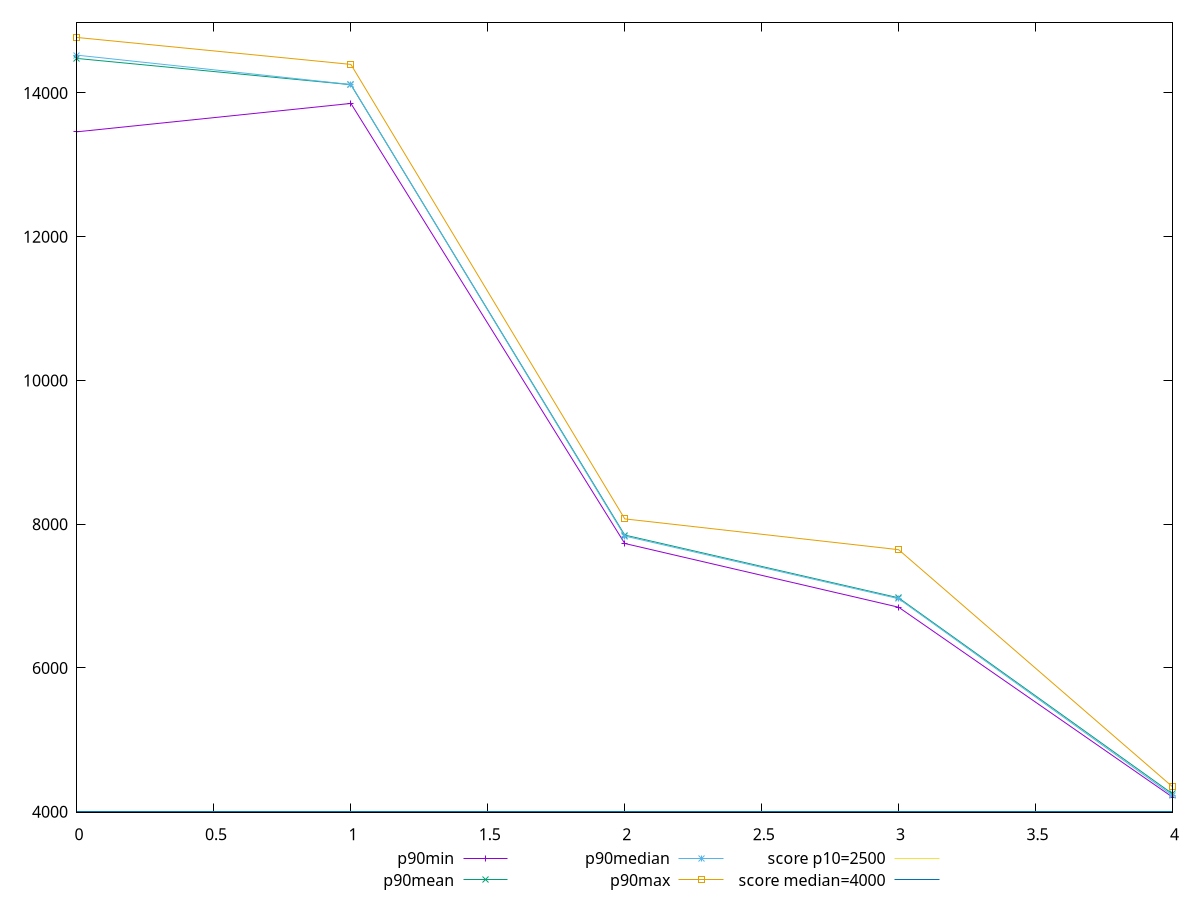 reset

$p90Min <<EOF
0 13459.048149999999
1 13853.941499999997
2 7731.834999999999
3 6845.38515
4 4203.3755
EOF

$p90Mean <<EOF
0 14478.9576962766
1 14114.34864521277
2 7849.186754787234
3 6975.573552455654
4 4248.992390425529
EOF

$p90Median <<EOF
0 14524.873825000002
1 14116.332650000002
2 7835.11775
3 6964.097200000002
4 4227.1050000000005
EOF

$p90Max <<EOF
0 14770.895
1 14396.483499999998
2 8074.1595000000025
3 7645.681000000001
4 4347.469999999999
EOF

set key outside below
set xrange [0:4]
set yrange [3992.02511:14982.24539]
set trange [3992.02511:14982.24539]
set terminal svg size 640, 560 enhanced background rgb 'white'
set output "report_00017_2021-02-10T15-08-03.406Z/largest-contentful-paint/progression/value.svg"

plot $p90Min title "p90min" with linespoints, \
     $p90Mean title "p90mean" with linespoints, \
     $p90Median title "p90median" with linespoints, \
     $p90Max title "p90max" with linespoints, \
     2500 title "score p10=2500", \
     4000 title "score median=4000"

reset
